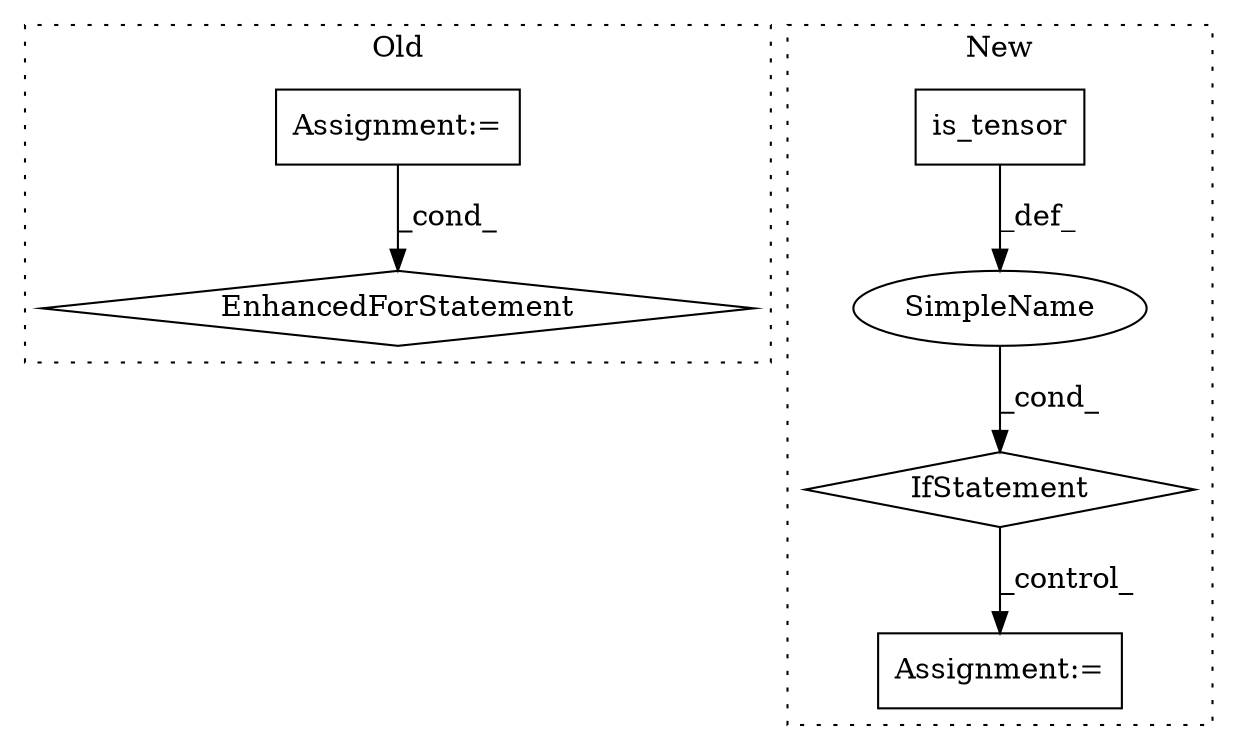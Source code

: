 digraph G {
subgraph cluster0 {
1 [label="EnhancedForStatement" a="70" s="1157,1233" l="53,2" shape="diamond"];
3 [label="Assignment:=" a="7" s="1157,1233" l="53,2" shape="box"];
label = "Old";
style="dotted";
}
subgraph cluster1 {
2 [label="is_tensor" a="32" s="1280,1294" l="10,1" shape="box"];
4 [label="IfStatement" a="25" s="1270,1295" l="4,2" shape="diamond"];
5 [label="SimpleName" a="42" s="" l="" shape="ellipse"];
6 [label="Assignment:=" a="7" s="1309" l="1" shape="box"];
label = "New";
style="dotted";
}
2 -> 5 [label="_def_"];
3 -> 1 [label="_cond_"];
4 -> 6 [label="_control_"];
5 -> 4 [label="_cond_"];
}